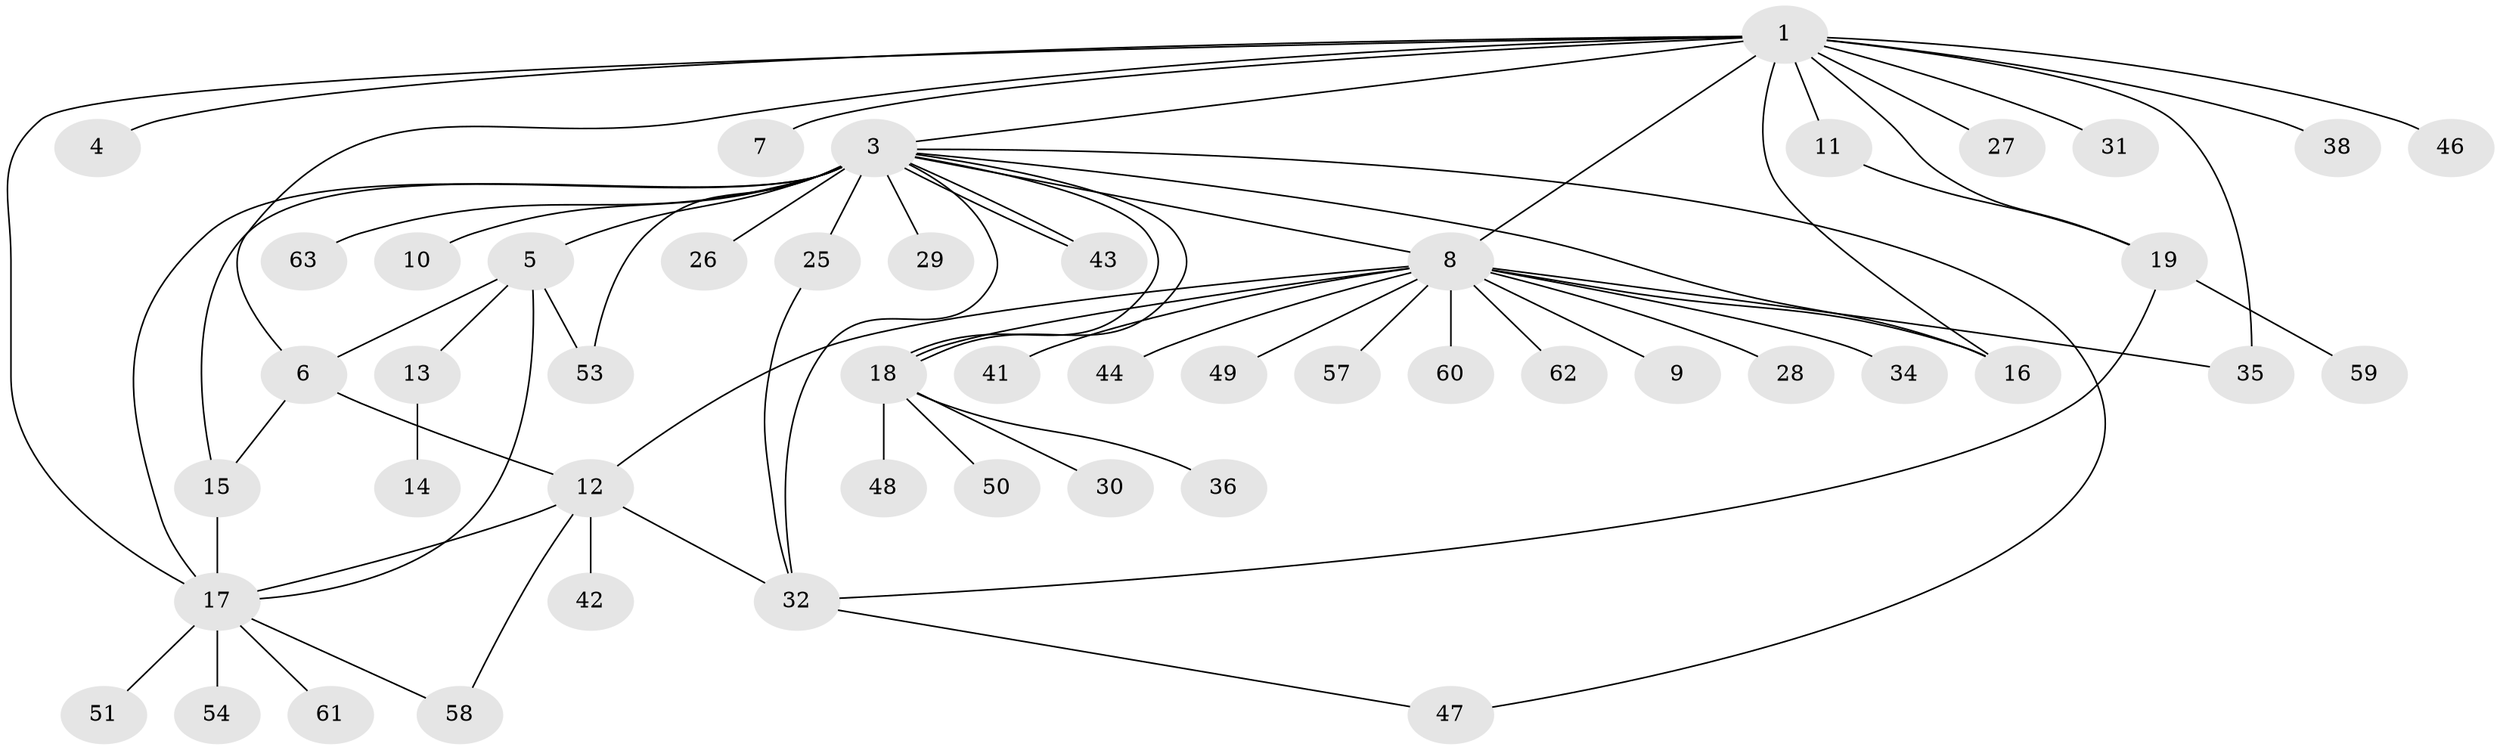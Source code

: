 // Generated by graph-tools (version 1.1) at 2025/23/03/03/25 07:23:48]
// undirected, 49 vertices, 69 edges
graph export_dot {
graph [start="1"]
  node [color=gray90,style=filled];
  1 [super="+2"];
  3 [super="+24"];
  4;
  5 [super="+23"];
  6;
  7;
  8 [super="+39"];
  9;
  10;
  11;
  12 [super="+21"];
  13;
  14;
  15 [super="+40"];
  16 [super="+22"];
  17 [super="+20"];
  18 [super="+56"];
  19 [super="+37"];
  25 [super="+33"];
  26;
  27;
  28;
  29 [super="+55"];
  30;
  31;
  32 [super="+45"];
  34;
  35;
  36;
  38;
  41;
  42 [super="+52"];
  43;
  44;
  46;
  47;
  48;
  49;
  50;
  51;
  53;
  54;
  57;
  58;
  59;
  60;
  61;
  62;
  63;
  1 -- 3;
  1 -- 4;
  1 -- 7;
  1 -- 8;
  1 -- 11;
  1 -- 16;
  1 -- 17;
  1 -- 27;
  1 -- 31;
  1 -- 35;
  1 -- 38;
  1 -- 46;
  1 -- 6;
  1 -- 19;
  3 -- 5;
  3 -- 8;
  3 -- 10;
  3 -- 15 [weight=2];
  3 -- 16;
  3 -- 17 [weight=3];
  3 -- 18 [weight=2];
  3 -- 18;
  3 -- 25 [weight=2];
  3 -- 26;
  3 -- 29;
  3 -- 43;
  3 -- 43;
  3 -- 47;
  3 -- 53;
  3 -- 32;
  3 -- 63;
  5 -- 6;
  5 -- 13;
  5 -- 17;
  5 -- 53;
  6 -- 12;
  6 -- 15;
  8 -- 9;
  8 -- 12;
  8 -- 16;
  8 -- 18;
  8 -- 28;
  8 -- 34;
  8 -- 35;
  8 -- 41;
  8 -- 44;
  8 -- 49;
  8 -- 57;
  8 -- 60;
  8 -- 62;
  11 -- 19;
  12 -- 17 [weight=2];
  12 -- 32;
  12 -- 42;
  12 -- 58;
  13 -- 14;
  15 -- 17;
  17 -- 54;
  17 -- 51;
  17 -- 58;
  17 -- 61;
  18 -- 30;
  18 -- 36;
  18 -- 48;
  18 -- 50;
  19 -- 32;
  19 -- 59;
  25 -- 32;
  32 -- 47;
}
